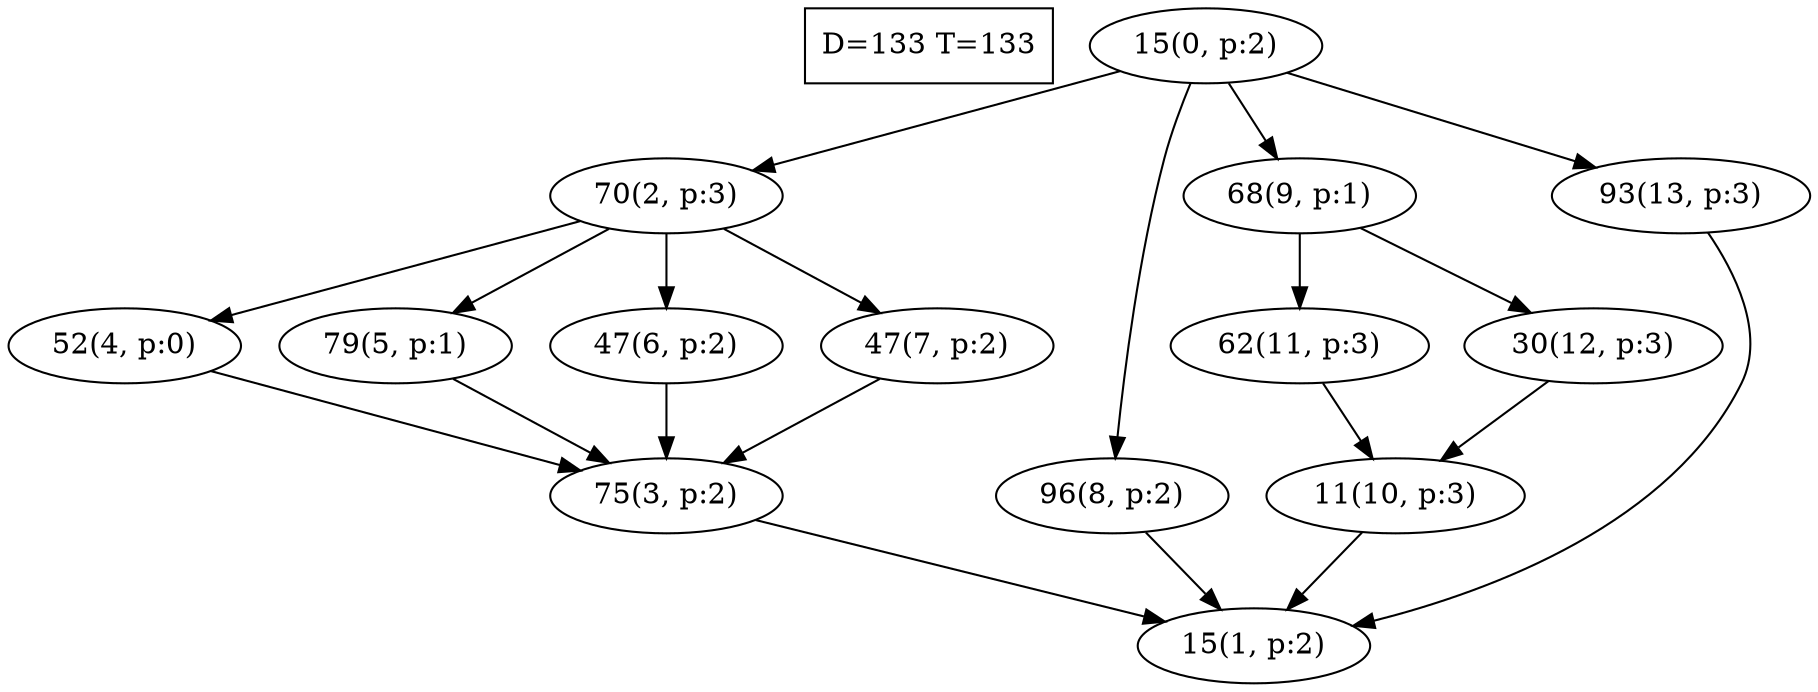 digraph Task {
i [shape=box, label="D=133 T=133"]; 
0 [label="15(0, p:2)"];
1 [label="15(1, p:2)"];
2 [label="70(2, p:3)"];
3 [label="75(3, p:2)"];
4 [label="52(4, p:0)"];
5 [label="79(5, p:1)"];
6 [label="47(6, p:2)"];
7 [label="47(7, p:2)"];
8 [label="96(8, p:2)"];
9 [label="68(9, p:1)"];
10 [label="11(10, p:3)"];
11 [label="62(11, p:3)"];
12 [label="30(12, p:3)"];
13 [label="93(13, p:3)"];
0 -> 2;
0 -> 8;
0 -> 9;
0 -> 13;
2 -> 4;
2 -> 5;
2 -> 6;
2 -> 7;
3 -> 1;
4 -> 3;
5 -> 3;
6 -> 3;
7 -> 3;
8 -> 1;
9 -> 11;
9 -> 12;
10 -> 1;
11 -> 10;
12 -> 10;
13 -> 1;
}